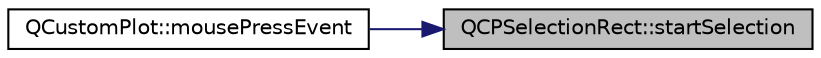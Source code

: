 digraph "QCPSelectionRect::startSelection"
{
 // LATEX_PDF_SIZE
  edge [fontname="Helvetica",fontsize="10",labelfontname="Helvetica",labelfontsize="10"];
  node [fontname="Helvetica",fontsize="10",shape=record];
  rankdir="RL";
  Node1 [label="QCPSelectionRect::startSelection",height=0.2,width=0.4,color="black", fillcolor="grey75", style="filled", fontcolor="black",tooltip=" "];
  Node1 -> Node2 [dir="back",color="midnightblue",fontsize="10",style="solid",fontname="Helvetica"];
  Node2 [label="QCustomPlot::mousePressEvent",height=0.2,width=0.4,color="black", fillcolor="white", style="filled",URL="$classQCustomPlot.html#aac0a7296a6031dc667c01c1abd4ecc6b",tooltip=" "];
}
